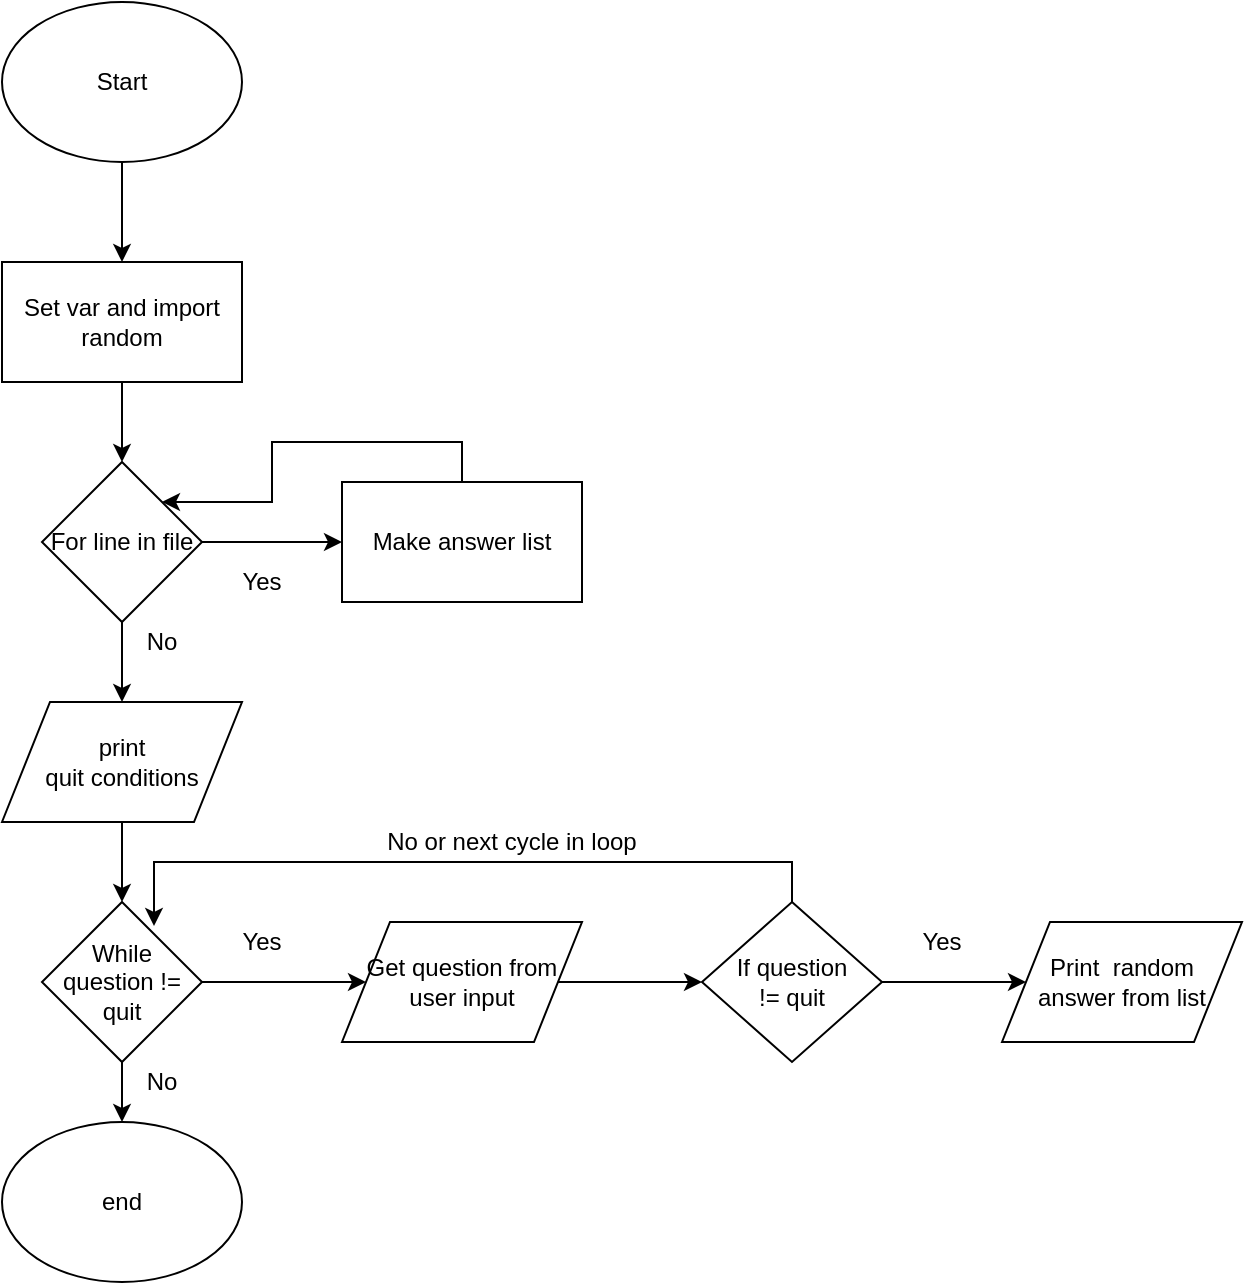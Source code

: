 <mxfile version="13.2.2" type="device"><diagram id="J8svrrW9XHr9xyqTlgAT" name="Page-1"><mxGraphModel dx="1038" dy="647" grid="1" gridSize="10" guides="1" tooltips="1" connect="1" arrows="1" fold="1" page="1" pageScale="1" pageWidth="850" pageHeight="1100" math="0" shadow="0"><root><mxCell id="0"/><mxCell id="1" parent="0"/><mxCell id="x1DtnIi471VPid_WCYfD-13" style="edgeStyle=orthogonalEdgeStyle;rounded=0;orthogonalLoop=1;jettySize=auto;html=1;entryX=0.5;entryY=0;entryDx=0;entryDy=0;" edge="1" parent="1" source="x1DtnIi471VPid_WCYfD-1" target="x1DtnIi471VPid_WCYfD-2"><mxGeometry relative="1" as="geometry"/></mxCell><mxCell id="x1DtnIi471VPid_WCYfD-1" value="Start" style="ellipse;whiteSpace=wrap;html=1;" vertex="1" parent="1"><mxGeometry x="70" y="20" width="120" height="80" as="geometry"/></mxCell><mxCell id="x1DtnIi471VPid_WCYfD-14" style="edgeStyle=orthogonalEdgeStyle;rounded=0;orthogonalLoop=1;jettySize=auto;html=1;entryX=0.5;entryY=0;entryDx=0;entryDy=0;" edge="1" parent="1" source="x1DtnIi471VPid_WCYfD-2" target="x1DtnIi471VPid_WCYfD-3"><mxGeometry relative="1" as="geometry"/></mxCell><mxCell id="x1DtnIi471VPid_WCYfD-2" value="Set var and import random" style="rounded=0;whiteSpace=wrap;html=1;" vertex="1" parent="1"><mxGeometry x="70" y="150" width="120" height="60" as="geometry"/></mxCell><mxCell id="x1DtnIi471VPid_WCYfD-15" style="edgeStyle=orthogonalEdgeStyle;rounded=0;orthogonalLoop=1;jettySize=auto;html=1;entryX=0;entryY=0.5;entryDx=0;entryDy=0;" edge="1" parent="1" source="x1DtnIi471VPid_WCYfD-3" target="x1DtnIi471VPid_WCYfD-4"><mxGeometry relative="1" as="geometry"/></mxCell><mxCell id="x1DtnIi471VPid_WCYfD-16" style="edgeStyle=orthogonalEdgeStyle;rounded=0;orthogonalLoop=1;jettySize=auto;html=1;entryX=0.5;entryY=0;entryDx=0;entryDy=0;" edge="1" parent="1" source="x1DtnIi471VPid_WCYfD-3" target="x1DtnIi471VPid_WCYfD-5"><mxGeometry relative="1" as="geometry"/></mxCell><mxCell id="x1DtnIi471VPid_WCYfD-3" value="For line in file" style="rhombus;whiteSpace=wrap;html=1;" vertex="1" parent="1"><mxGeometry x="90" y="250" width="80" height="80" as="geometry"/></mxCell><mxCell id="x1DtnIi471VPid_WCYfD-23" style="edgeStyle=orthogonalEdgeStyle;rounded=0;orthogonalLoop=1;jettySize=auto;html=1;entryX=1;entryY=0;entryDx=0;entryDy=0;exitX=0.5;exitY=0;exitDx=0;exitDy=0;" edge="1" parent="1" source="x1DtnIi471VPid_WCYfD-4" target="x1DtnIi471VPid_WCYfD-3"><mxGeometry relative="1" as="geometry"/></mxCell><mxCell id="x1DtnIi471VPid_WCYfD-4" value="Make answer list" style="rounded=0;whiteSpace=wrap;html=1;" vertex="1" parent="1"><mxGeometry x="240" y="260" width="120" height="60" as="geometry"/></mxCell><mxCell id="x1DtnIi471VPid_WCYfD-17" style="edgeStyle=orthogonalEdgeStyle;rounded=0;orthogonalLoop=1;jettySize=auto;html=1;entryX=0.5;entryY=0;entryDx=0;entryDy=0;" edge="1" parent="1" source="x1DtnIi471VPid_WCYfD-5" target="x1DtnIi471VPid_WCYfD-6"><mxGeometry relative="1" as="geometry"/></mxCell><mxCell id="x1DtnIi471VPid_WCYfD-5" value="print &lt;br&gt;quit conditions" style="shape=parallelogram;perimeter=parallelogramPerimeter;whiteSpace=wrap;html=1;" vertex="1" parent="1"><mxGeometry x="70" y="370" width="120" height="60" as="geometry"/></mxCell><mxCell id="x1DtnIi471VPid_WCYfD-18" style="edgeStyle=orthogonalEdgeStyle;rounded=0;orthogonalLoop=1;jettySize=auto;html=1;entryX=0.5;entryY=0;entryDx=0;entryDy=0;" edge="1" parent="1" source="x1DtnIi471VPid_WCYfD-6" target="x1DtnIi471VPid_WCYfD-12"><mxGeometry relative="1" as="geometry"/></mxCell><mxCell id="x1DtnIi471VPid_WCYfD-19" style="edgeStyle=orthogonalEdgeStyle;rounded=0;orthogonalLoop=1;jettySize=auto;html=1;" edge="1" parent="1" source="x1DtnIi471VPid_WCYfD-6" target="x1DtnIi471VPid_WCYfD-8"><mxGeometry relative="1" as="geometry"/></mxCell><mxCell id="x1DtnIi471VPid_WCYfD-6" value="While question != quit" style="rhombus;whiteSpace=wrap;html=1;" vertex="1" parent="1"><mxGeometry x="90" y="470" width="80" height="80" as="geometry"/></mxCell><mxCell id="x1DtnIi471VPid_WCYfD-20" style="edgeStyle=orthogonalEdgeStyle;rounded=0;orthogonalLoop=1;jettySize=auto;html=1;entryX=0;entryY=0.5;entryDx=0;entryDy=0;" edge="1" parent="1" source="x1DtnIi471VPid_WCYfD-8" target="x1DtnIi471VPid_WCYfD-9"><mxGeometry relative="1" as="geometry"/></mxCell><mxCell id="x1DtnIi471VPid_WCYfD-8" value="Get question from user input" style="shape=parallelogram;perimeter=parallelogramPerimeter;whiteSpace=wrap;html=1;" vertex="1" parent="1"><mxGeometry x="240" y="480" width="120" height="60" as="geometry"/></mxCell><mxCell id="x1DtnIi471VPid_WCYfD-21" style="edgeStyle=orthogonalEdgeStyle;rounded=0;orthogonalLoop=1;jettySize=auto;html=1;" edge="1" parent="1" source="x1DtnIi471VPid_WCYfD-9" target="x1DtnIi471VPid_WCYfD-11"><mxGeometry relative="1" as="geometry"/></mxCell><mxCell id="x1DtnIi471VPid_WCYfD-22" style="edgeStyle=orthogonalEdgeStyle;rounded=0;orthogonalLoop=1;jettySize=auto;html=1;entryX=0.7;entryY=0.15;entryDx=0;entryDy=0;entryPerimeter=0;exitX=0.5;exitY=0;exitDx=0;exitDy=0;" edge="1" parent="1" source="x1DtnIi471VPid_WCYfD-9" target="x1DtnIi471VPid_WCYfD-6"><mxGeometry relative="1" as="geometry"><Array as="points"><mxPoint x="465" y="450"/><mxPoint x="146" y="450"/></Array></mxGeometry></mxCell><mxCell id="x1DtnIi471VPid_WCYfD-9" value="If question &lt;br&gt;!= quit" style="rhombus;whiteSpace=wrap;html=1;" vertex="1" parent="1"><mxGeometry x="420" y="470" width="90" height="80" as="geometry"/></mxCell><mxCell id="x1DtnIi471VPid_WCYfD-11" value="Print&amp;nbsp; random &lt;br&gt;answer from list" style="shape=parallelogram;perimeter=parallelogramPerimeter;whiteSpace=wrap;html=1;" vertex="1" parent="1"><mxGeometry x="570" y="480" width="120" height="60" as="geometry"/></mxCell><mxCell id="x1DtnIi471VPid_WCYfD-12" value="end" style="ellipse;whiteSpace=wrap;html=1;" vertex="1" parent="1"><mxGeometry x="70" y="580" width="120" height="80" as="geometry"/></mxCell><mxCell id="x1DtnIi471VPid_WCYfD-24" value="Yes" style="text;html=1;strokeColor=none;fillColor=none;align=center;verticalAlign=middle;whiteSpace=wrap;rounded=0;" vertex="1" parent="1"><mxGeometry x="180" y="300" width="40" height="20" as="geometry"/></mxCell><mxCell id="x1DtnIi471VPid_WCYfD-25" value="Yes" style="text;html=1;strokeColor=none;fillColor=none;align=center;verticalAlign=middle;whiteSpace=wrap;rounded=0;" vertex="1" parent="1"><mxGeometry x="180" y="480" width="40" height="20" as="geometry"/></mxCell><mxCell id="x1DtnIi471VPid_WCYfD-26" value="Yes" style="text;html=1;strokeColor=none;fillColor=none;align=center;verticalAlign=middle;whiteSpace=wrap;rounded=0;" vertex="1" parent="1"><mxGeometry x="520" y="480" width="40" height="20" as="geometry"/></mxCell><mxCell id="x1DtnIi471VPid_WCYfD-27" value="No" style="text;html=1;strokeColor=none;fillColor=none;align=center;verticalAlign=middle;whiteSpace=wrap;rounded=0;" vertex="1" parent="1"><mxGeometry x="130" y="330" width="40" height="20" as="geometry"/></mxCell><mxCell id="x1DtnIi471VPid_WCYfD-28" value="No" style="text;html=1;strokeColor=none;fillColor=none;align=center;verticalAlign=middle;whiteSpace=wrap;rounded=0;" vertex="1" parent="1"><mxGeometry x="130" y="550" width="40" height="20" as="geometry"/></mxCell><mxCell id="x1DtnIi471VPid_WCYfD-29" value="No or next cycle in loop" style="text;html=1;strokeColor=none;fillColor=none;align=center;verticalAlign=middle;whiteSpace=wrap;rounded=0;" vertex="1" parent="1"><mxGeometry x="240" y="430" width="170" height="20" as="geometry"/></mxCell></root></mxGraphModel></diagram></mxfile>
